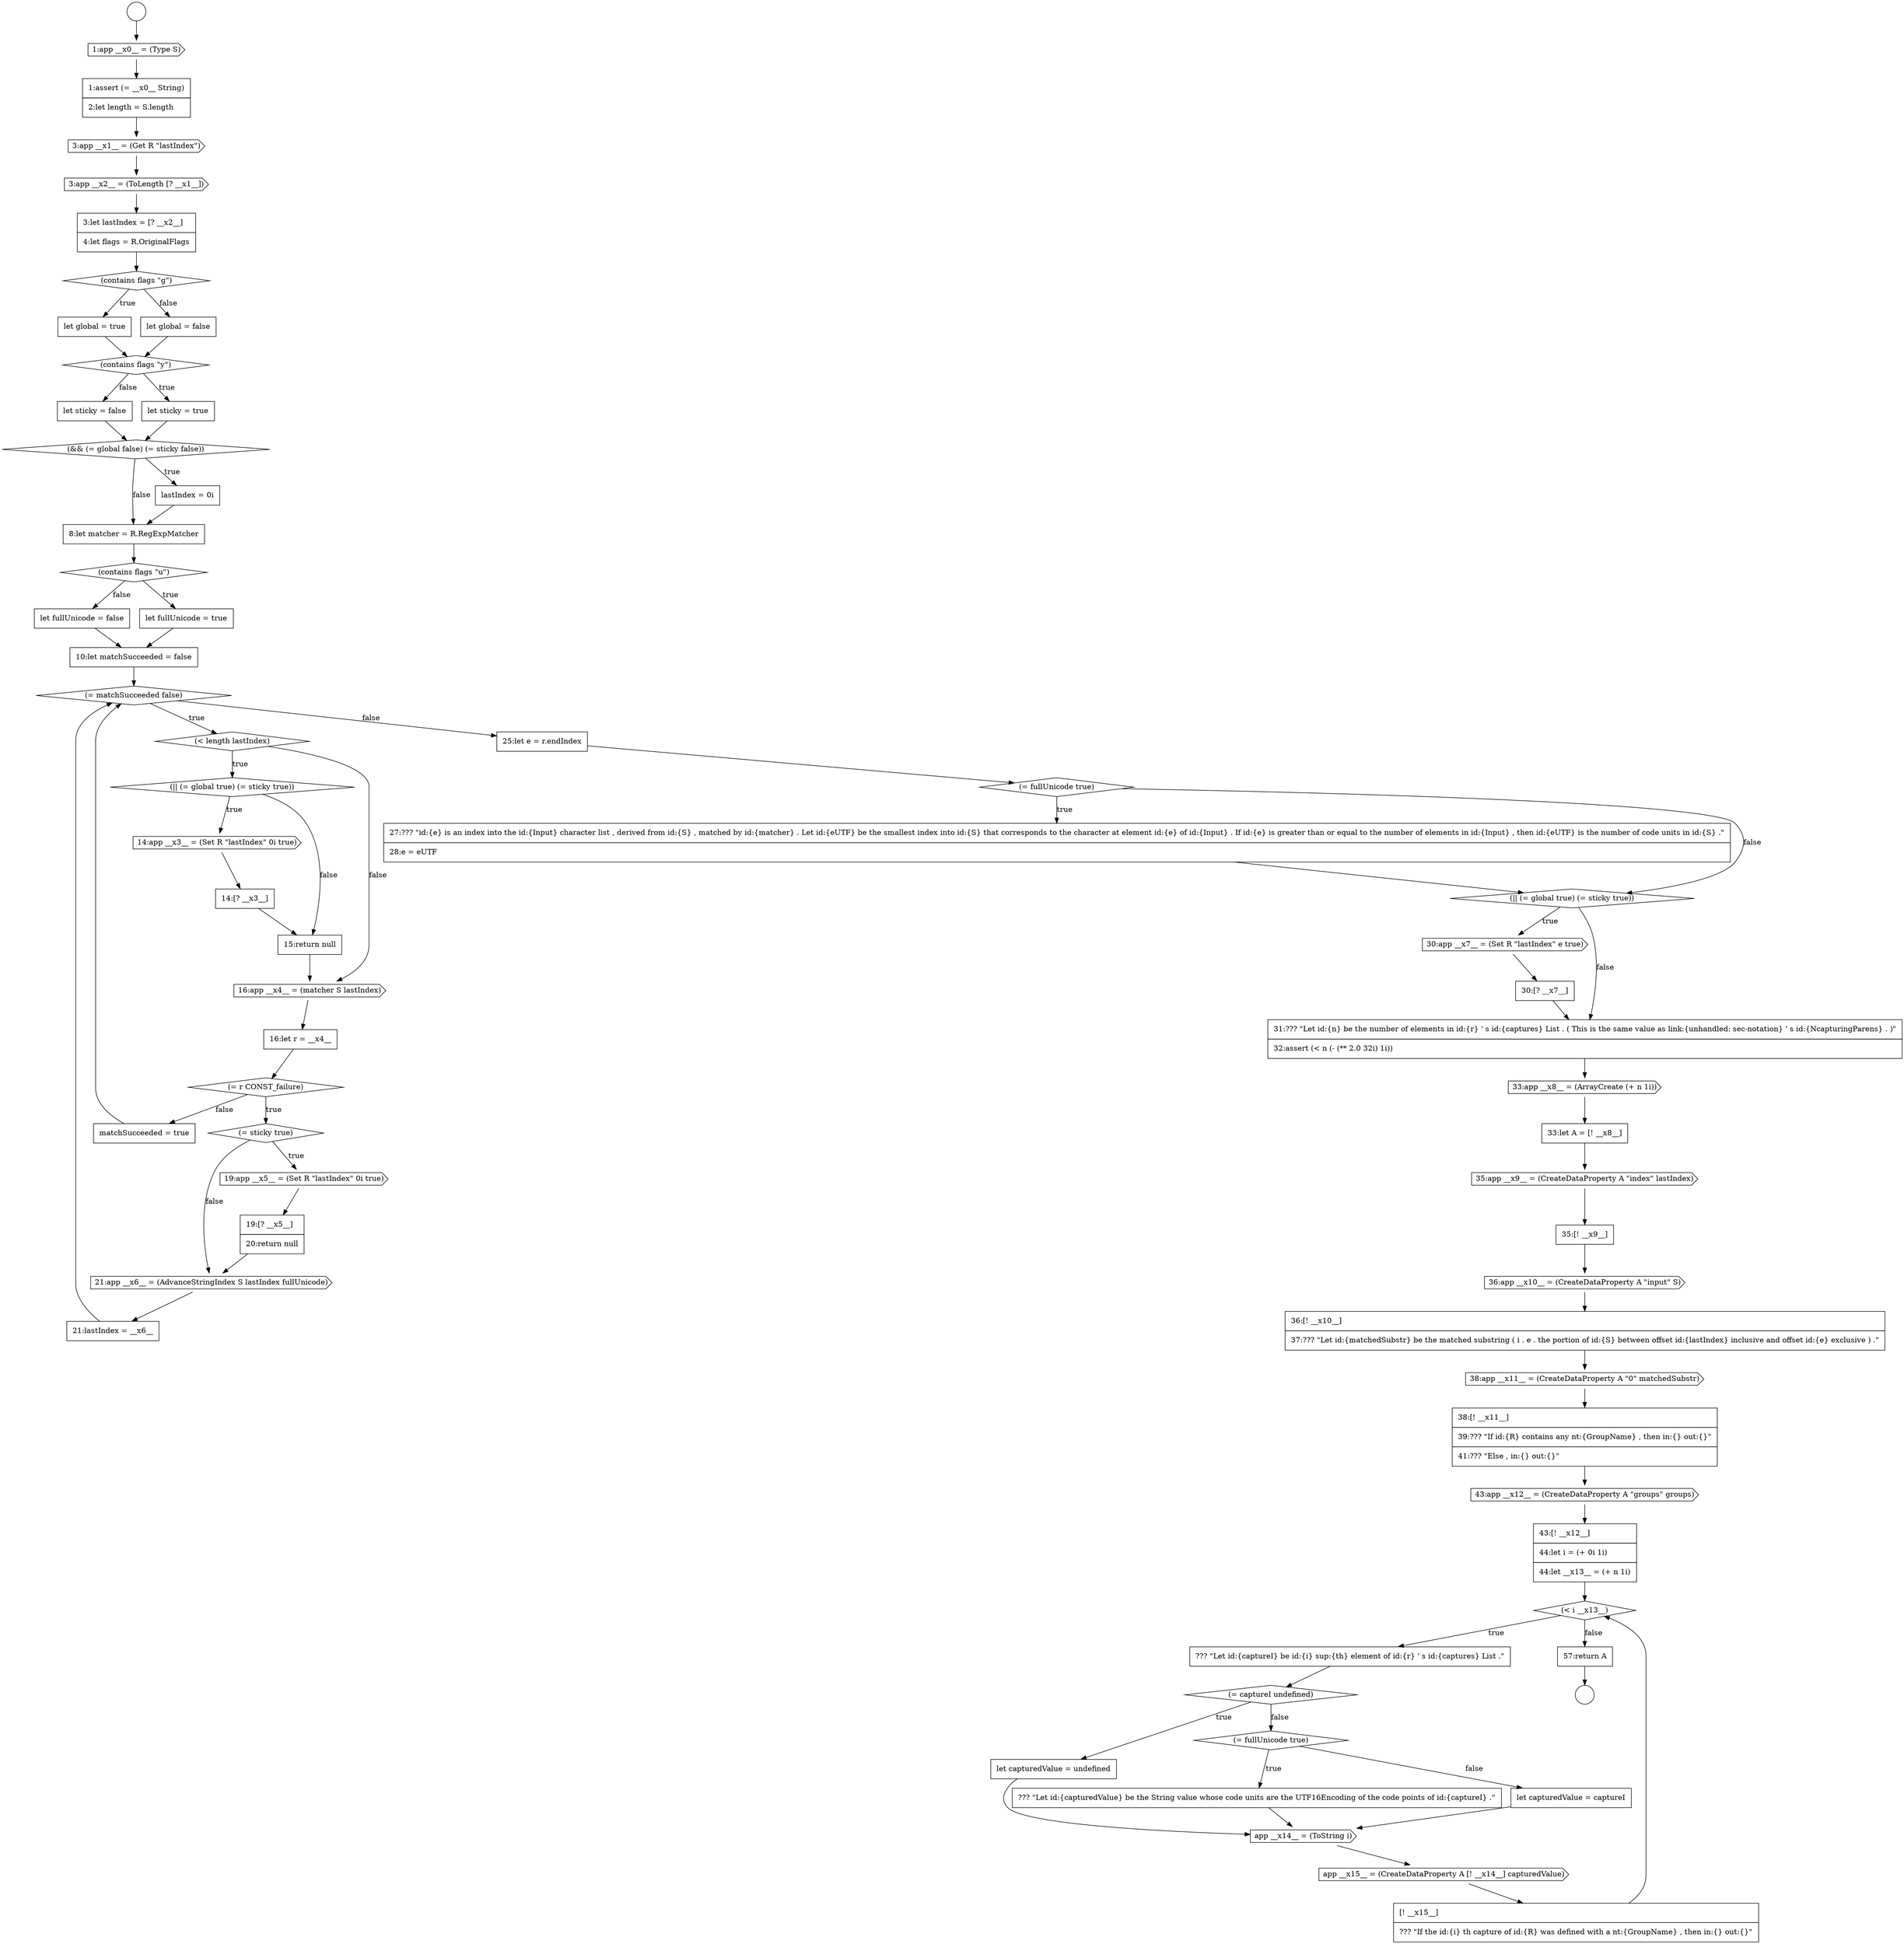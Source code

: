 digraph {
  node13863 [shape=none, margin=0, label=<<font color="black">
    <table border="0" cellborder="1" cellspacing="0" cellpadding="10">
      <tr><td align="left">27:??? &quot;id:{e} is an index into the id:{Input} character list , derived from id:{S} , matched by id:{matcher} . Let id:{eUTF} be the smallest index into id:{S} that corresponds to the character at element id:{e} of id:{Input} . If id:{e} is greater than or equal to the number of elements in id:{Input} , then id:{eUTF} is the number of code units in id:{S} .&quot;</td></tr>
      <tr><td align="left">28:e = eUTF</td></tr>
    </table>
  </font>> color="black" fillcolor="white" style=filled]
  node13872 [shape=cds, label=<<font color="black">36:app __x10__ = (CreateDataProperty A &quot;input&quot; S)</font>> color="black" fillcolor="white" style=filled]
  node13883 [shape=none, margin=0, label=<<font color="black">
    <table border="0" cellborder="1" cellspacing="0" cellpadding="10">
      <tr><td align="left">??? &quot;Let id:{capturedValue} be the String value whose code units are the UTF16Encoding of the code points of id:{captureI} .&quot;</td></tr>
    </table>
  </font>> color="black" fillcolor="white" style=filled]
  node13880 [shape=diamond, label=<<font color="black">(= captureI undefined)</font>> color="black" fillcolor="white" style=filled]
  node13858 [shape=cds, label=<<font color="black">21:app __x6__ = (AdvanceStringIndex S lastIndex fullUnicode)</font>> color="black" fillcolor="white" style=filled]
  node13862 [shape=diamond, label=<<font color="black">(= fullUnicode true)</font>> color="black" fillcolor="white" style=filled]
  node13881 [shape=none, margin=0, label=<<font color="black">
    <table border="0" cellborder="1" cellspacing="0" cellpadding="10">
      <tr><td align="left">let capturedValue = undefined</td></tr>
    </table>
  </font>> color="black" fillcolor="white" style=filled]
  node13859 [shape=none, margin=0, label=<<font color="black">
    <table border="0" cellborder="1" cellspacing="0" cellpadding="10">
      <tr><td align="left">21:lastIndex = __x6__</td></tr>
    </table>
  </font>> color="black" fillcolor="white" style=filled]
  node13854 [shape=diamond, label=<<font color="black">(= r CONST_failure)</font>> color="black" fillcolor="white" style=filled]
  node13869 [shape=none, margin=0, label=<<font color="black">
    <table border="0" cellborder="1" cellspacing="0" cellpadding="10">
      <tr><td align="left">33:let A = [! __x8__]</td></tr>
    </table>
  </font>> color="black" fillcolor="white" style=filled]
  node13834 [shape=none, margin=0, label=<<font color="black">
    <table border="0" cellborder="1" cellspacing="0" cellpadding="10">
      <tr><td align="left">let global = true</td></tr>
    </table>
  </font>> color="black" fillcolor="white" style=filled]
  node13886 [shape=cds, label=<<font color="black">app __x15__ = (CreateDataProperty A [! __x14__] capturedValue)</font>> color="black" fillcolor="white" style=filled]
  node13845 [shape=none, margin=0, label=<<font color="black">
    <table border="0" cellborder="1" cellspacing="0" cellpadding="10">
      <tr><td align="left">10:let matchSucceeded = false</td></tr>
    </table>
  </font>> color="black" fillcolor="white" style=filled]
  node13841 [shape=none, margin=0, label=<<font color="black">
    <table border="0" cellborder="1" cellspacing="0" cellpadding="10">
      <tr><td align="left">8:let matcher = R.RegExpMatcher</td></tr>
    </table>
  </font>> color="black" fillcolor="white" style=filled]
  node13874 [shape=cds, label=<<font color="black">38:app __x11__ = (CreateDataProperty A &quot;0&quot; matchedSubstr)</font>> color="black" fillcolor="white" style=filled]
  node13830 [shape=cds, label=<<font color="black">3:app __x1__ = (Get R &quot;lastIndex&quot;)</font>> color="black" fillcolor="white" style=filled]
  node13826 [shape=circle label=" " color="black" fillcolor="white" style=filled]
  node13878 [shape=diamond, label=<<font color="black">(&lt; i __x13__)</font>> color="black" fillcolor="white" style=filled]
  node13865 [shape=cds, label=<<font color="black">30:app __x7__ = (Set R &quot;lastIndex&quot; e true)</font>> color="black" fillcolor="white" style=filled]
  node13833 [shape=diamond, label=<<font color="black">(contains flags &quot;g&quot;)</font>> color="black" fillcolor="white" style=filled]
  node13838 [shape=none, margin=0, label=<<font color="black">
    <table border="0" cellborder="1" cellspacing="0" cellpadding="10">
      <tr><td align="left">let sticky = false</td></tr>
    </table>
  </font>> color="black" fillcolor="white" style=filled]
  node13885 [shape=cds, label=<<font color="black">app __x14__ = (ToString i)</font>> color="black" fillcolor="white" style=filled]
  node13848 [shape=diamond, label=<<font color="black">(|| (= global true) (= sticky true))</font>> color="black" fillcolor="white" style=filled]
  node13875 [shape=none, margin=0, label=<<font color="black">
    <table border="0" cellborder="1" cellspacing="0" cellpadding="10">
      <tr><td align="left">38:[! __x11__]</td></tr>
      <tr><td align="left">39:??? &quot;If id:{R} contains any nt:{GroupName} , then in:{} out:{}&quot;</td></tr>
      <tr><td align="left">41:??? &quot;Else , in:{} out:{}&quot;</td></tr>
    </table>
  </font>> color="black" fillcolor="white" style=filled]
  node13850 [shape=none, margin=0, label=<<font color="black">
    <table border="0" cellborder="1" cellspacing="0" cellpadding="10">
      <tr><td align="left">14:[? __x3__]</td></tr>
    </table>
  </font>> color="black" fillcolor="white" style=filled]
  node13829 [shape=none, margin=0, label=<<font color="black">
    <table border="0" cellborder="1" cellspacing="0" cellpadding="10">
      <tr><td align="left">1:assert (= __x0__ String)</td></tr>
      <tr><td align="left">2:let length = S.length</td></tr>
    </table>
  </font>> color="black" fillcolor="white" style=filled]
  node13860 [shape=none, margin=0, label=<<font color="black">
    <table border="0" cellborder="1" cellspacing="0" cellpadding="10">
      <tr><td align="left">matchSucceeded = true</td></tr>
    </table>
  </font>> color="black" fillcolor="white" style=filled]
  node13835 [shape=none, margin=0, label=<<font color="black">
    <table border="0" cellborder="1" cellspacing="0" cellpadding="10">
      <tr><td align="left">let global = false</td></tr>
    </table>
  </font>> color="black" fillcolor="white" style=filled]
  node13853 [shape=none, margin=0, label=<<font color="black">
    <table border="0" cellborder="1" cellspacing="0" cellpadding="10">
      <tr><td align="left">16:let r = __x4__</td></tr>
    </table>
  </font>> color="black" fillcolor="white" style=filled]
  node13839 [shape=diamond, label=<<font color="black">(&amp;&amp; (= global false) (= sticky false))</font>> color="black" fillcolor="white" style=filled]
  node13868 [shape=cds, label=<<font color="black">33:app __x8__ = (ArrayCreate (+ n 1i))</font>> color="black" fillcolor="white" style=filled]
  node13844 [shape=none, margin=0, label=<<font color="black">
    <table border="0" cellborder="1" cellspacing="0" cellpadding="10">
      <tr><td align="left">let fullUnicode = false</td></tr>
    </table>
  </font>> color="black" fillcolor="white" style=filled]
  node13879 [shape=none, margin=0, label=<<font color="black">
    <table border="0" cellborder="1" cellspacing="0" cellpadding="10">
      <tr><td align="left">??? &quot;Let id:{captureI} be id:{i} sup:{th} element of id:{r} ' s id:{captures} List .&quot;</td></tr>
    </table>
  </font>> color="black" fillcolor="white" style=filled]
  node13864 [shape=diamond, label=<<font color="black">(|| (= global true) (= sticky true))</font>> color="black" fillcolor="white" style=filled]
  node13849 [shape=cds, label=<<font color="black">14:app __x3__ = (Set R &quot;lastIndex&quot; 0i true)</font>> color="black" fillcolor="white" style=filled]
  node13832 [shape=none, margin=0, label=<<font color="black">
    <table border="0" cellborder="1" cellspacing="0" cellpadding="10">
      <tr><td align="left">3:let lastIndex = [? __x2__]</td></tr>
      <tr><td align="left">4:let flags = R.OriginalFlags</td></tr>
    </table>
  </font>> color="black" fillcolor="white" style=filled]
  node13847 [shape=diamond, label=<<font color="black">(&lt; length lastIndex)</font>> color="black" fillcolor="white" style=filled]
  node13871 [shape=none, margin=0, label=<<font color="black">
    <table border="0" cellborder="1" cellspacing="0" cellpadding="10">
      <tr><td align="left">35:[! __x9__]</td></tr>
    </table>
  </font>> color="black" fillcolor="white" style=filled]
  node13876 [shape=cds, label=<<font color="black">43:app __x12__ = (CreateDataProperty A &quot;groups&quot; groups)</font>> color="black" fillcolor="white" style=filled]
  node13888 [shape=none, margin=0, label=<<font color="black">
    <table border="0" cellborder="1" cellspacing="0" cellpadding="10">
      <tr><td align="left">57:return A</td></tr>
    </table>
  </font>> color="black" fillcolor="white" style=filled]
  node13851 [shape=none, margin=0, label=<<font color="black">
    <table border="0" cellborder="1" cellspacing="0" cellpadding="10">
      <tr><td align="left">15:return null</td></tr>
    </table>
  </font>> color="black" fillcolor="white" style=filled]
  node13836 [shape=diamond, label=<<font color="black">(contains flags &quot;y&quot;)</font>> color="black" fillcolor="white" style=filled]
  node13857 [shape=none, margin=0, label=<<font color="black">
    <table border="0" cellborder="1" cellspacing="0" cellpadding="10">
      <tr><td align="left">19:[? __x5__]</td></tr>
      <tr><td align="left">20:return null</td></tr>
    </table>
  </font>> color="black" fillcolor="white" style=filled]
  node13856 [shape=cds, label=<<font color="black">19:app __x5__ = (Set R &quot;lastIndex&quot; 0i true)</font>> color="black" fillcolor="white" style=filled]
  node13867 [shape=none, margin=0, label=<<font color="black">
    <table border="0" cellborder="1" cellspacing="0" cellpadding="10">
      <tr><td align="left">31:??? &quot;Let id:{n} be the number of elements in id:{r} ' s id:{captures} List . ( This is the same value as link:{unhandled: sec-notation} ' s id:{NcapturingParens} . )&quot;</td></tr>
      <tr><td align="left">32:assert (&lt; n (- (** 2.0 32i) 1i))</td></tr>
    </table>
  </font>> color="black" fillcolor="white" style=filled]
  node13884 [shape=none, margin=0, label=<<font color="black">
    <table border="0" cellborder="1" cellspacing="0" cellpadding="10">
      <tr><td align="left">let capturedValue = captureI</td></tr>
    </table>
  </font>> color="black" fillcolor="white" style=filled]
  node13840 [shape=none, margin=0, label=<<font color="black">
    <table border="0" cellborder="1" cellspacing="0" cellpadding="10">
      <tr><td align="left">lastIndex = 0i</td></tr>
    </table>
  </font>> color="black" fillcolor="white" style=filled]
  node13861 [shape=none, margin=0, label=<<font color="black">
    <table border="0" cellborder="1" cellspacing="0" cellpadding="10">
      <tr><td align="left">25:let e = r.endIndex</td></tr>
    </table>
  </font>> color="black" fillcolor="white" style=filled]
  node13852 [shape=cds, label=<<font color="black">16:app __x4__ = (matcher S lastIndex)</font>> color="black" fillcolor="white" style=filled]
  node13828 [shape=cds, label=<<font color="black">1:app __x0__ = (Type S)</font>> color="black" fillcolor="white" style=filled]
  node13882 [shape=diamond, label=<<font color="black">(= fullUnicode true)</font>> color="black" fillcolor="white" style=filled]
  node13843 [shape=none, margin=0, label=<<font color="black">
    <table border="0" cellborder="1" cellspacing="0" cellpadding="10">
      <tr><td align="left">let fullUnicode = true</td></tr>
    </table>
  </font>> color="black" fillcolor="white" style=filled]
  node13870 [shape=cds, label=<<font color="black">35:app __x9__ = (CreateDataProperty A &quot;index&quot; lastIndex)</font>> color="black" fillcolor="white" style=filled]
  node13831 [shape=cds, label=<<font color="black">3:app __x2__ = (ToLength [? __x1__])</font>> color="black" fillcolor="white" style=filled]
  node13887 [shape=none, margin=0, label=<<font color="black">
    <table border="0" cellborder="1" cellspacing="0" cellpadding="10">
      <tr><td align="left">[! __x15__]</td></tr>
      <tr><td align="left">??? &quot;If the id:{i} th capture of id:{R} was defined with a nt:{GroupName} , then in:{} out:{}&quot;</td></tr>
    </table>
  </font>> color="black" fillcolor="white" style=filled]
  node13846 [shape=diamond, label=<<font color="black">(= matchSucceeded false)</font>> color="black" fillcolor="white" style=filled]
  node13873 [shape=none, margin=0, label=<<font color="black">
    <table border="0" cellborder="1" cellspacing="0" cellpadding="10">
      <tr><td align="left">36:[! __x10__]</td></tr>
      <tr><td align="left">37:??? &quot;Let id:{matchedSubstr} be the matched substring ( i . e . the portion of id:{S} between offset id:{lastIndex} inclusive and offset id:{e} exclusive ) .&quot;</td></tr>
    </table>
  </font>> color="black" fillcolor="white" style=filled]
  node13855 [shape=diamond, label=<<font color="black">(= sticky true)</font>> color="black" fillcolor="white" style=filled]
  node13842 [shape=diamond, label=<<font color="black">(contains flags &quot;u&quot;)</font>> color="black" fillcolor="white" style=filled]
  node13877 [shape=none, margin=0, label=<<font color="black">
    <table border="0" cellborder="1" cellspacing="0" cellpadding="10">
      <tr><td align="left">43:[! __x12__]</td></tr>
      <tr><td align="left">44:let i = (+ 0i 1i)</td></tr>
      <tr><td align="left">44:let __x13__ = (+ n 1i)</td></tr>
    </table>
  </font>> color="black" fillcolor="white" style=filled]
  node13837 [shape=none, margin=0, label=<<font color="black">
    <table border="0" cellborder="1" cellspacing="0" cellpadding="10">
      <tr><td align="left">let sticky = true</td></tr>
    </table>
  </font>> color="black" fillcolor="white" style=filled]
  node13827 [shape=circle label=" " color="black" fillcolor="white" style=filled]
  node13866 [shape=none, margin=0, label=<<font color="black">
    <table border="0" cellborder="1" cellspacing="0" cellpadding="10">
      <tr><td align="left">30:[? __x7__]</td></tr>
    </table>
  </font>> color="black" fillcolor="white" style=filled]
  node13856 -> node13857 [ color="black"]
  node13866 -> node13867 [ color="black"]
  node13875 -> node13876 [ color="black"]
  node13838 -> node13839 [ color="black"]
  node13839 -> node13840 [label=<<font color="black">true</font>> color="black"]
  node13839 -> node13841 [label=<<font color="black">false</font>> color="black"]
  node13879 -> node13880 [ color="black"]
  node13878 -> node13879 [label=<<font color="black">true</font>> color="black"]
  node13878 -> node13888 [label=<<font color="black">false</font>> color="black"]
  node13831 -> node13832 [ color="black"]
  node13867 -> node13868 [ color="black"]
  node13859 -> node13846 [ color="black"]
  node13887 -> node13878 [ color="black"]
  node13888 -> node13827 [ color="black"]
  node13842 -> node13843 [label=<<font color="black">true</font>> color="black"]
  node13842 -> node13844 [label=<<font color="black">false</font>> color="black"]
  node13826 -> node13828 [ color="black"]
  node13848 -> node13849 [label=<<font color="black">true</font>> color="black"]
  node13848 -> node13851 [label=<<font color="black">false</font>> color="black"]
  node13865 -> node13866 [ color="black"]
  node13886 -> node13887 [ color="black"]
  node13840 -> node13841 [ color="black"]
  node13849 -> node13850 [ color="black"]
  node13863 -> node13864 [ color="black"]
  node13861 -> node13862 [ color="black"]
  node13828 -> node13829 [ color="black"]
  node13841 -> node13842 [ color="black"]
  node13876 -> node13877 [ color="black"]
  node13837 -> node13839 [ color="black"]
  node13883 -> node13885 [ color="black"]
  node13872 -> node13873 [ color="black"]
  node13858 -> node13859 [ color="black"]
  node13835 -> node13836 [ color="black"]
  node13843 -> node13845 [ color="black"]
  node13868 -> node13869 [ color="black"]
  node13850 -> node13851 [ color="black"]
  node13870 -> node13871 [ color="black"]
  node13881 -> node13885 [ color="black"]
  node13882 -> node13883 [label=<<font color="black">true</font>> color="black"]
  node13882 -> node13884 [label=<<font color="black">false</font>> color="black"]
  node13846 -> node13847 [label=<<font color="black">true</font>> color="black"]
  node13846 -> node13861 [label=<<font color="black">false</font>> color="black"]
  node13832 -> node13833 [ color="black"]
  node13884 -> node13885 [ color="black"]
  node13852 -> node13853 [ color="black"]
  node13880 -> node13881 [label=<<font color="black">true</font>> color="black"]
  node13880 -> node13882 [label=<<font color="black">false</font>> color="black"]
  node13851 -> node13852 [ color="black"]
  node13860 -> node13846 [ color="black"]
  node13845 -> node13846 [ color="black"]
  node13857 -> node13858 [ color="black"]
  node13874 -> node13875 [ color="black"]
  node13830 -> node13831 [ color="black"]
  node13862 -> node13863 [label=<<font color="black">true</font>> color="black"]
  node13862 -> node13864 [label=<<font color="black">false</font>> color="black"]
  node13833 -> node13834 [label=<<font color="black">true</font>> color="black"]
  node13833 -> node13835 [label=<<font color="black">false</font>> color="black"]
  node13854 -> node13855 [label=<<font color="black">true</font>> color="black"]
  node13854 -> node13860 [label=<<font color="black">false</font>> color="black"]
  node13847 -> node13848 [label=<<font color="black">true</font>> color="black"]
  node13847 -> node13852 [label=<<font color="black">false</font>> color="black"]
  node13834 -> node13836 [ color="black"]
  node13885 -> node13886 [ color="black"]
  node13844 -> node13845 [ color="black"]
  node13869 -> node13870 [ color="black"]
  node13873 -> node13874 [ color="black"]
  node13877 -> node13878 [ color="black"]
  node13864 -> node13865 [label=<<font color="black">true</font>> color="black"]
  node13864 -> node13867 [label=<<font color="black">false</font>> color="black"]
  node13855 -> node13856 [label=<<font color="black">true</font>> color="black"]
  node13855 -> node13858 [label=<<font color="black">false</font>> color="black"]
  node13871 -> node13872 [ color="black"]
  node13853 -> node13854 [ color="black"]
  node13829 -> node13830 [ color="black"]
  node13836 -> node13837 [label=<<font color="black">true</font>> color="black"]
  node13836 -> node13838 [label=<<font color="black">false</font>> color="black"]
}
